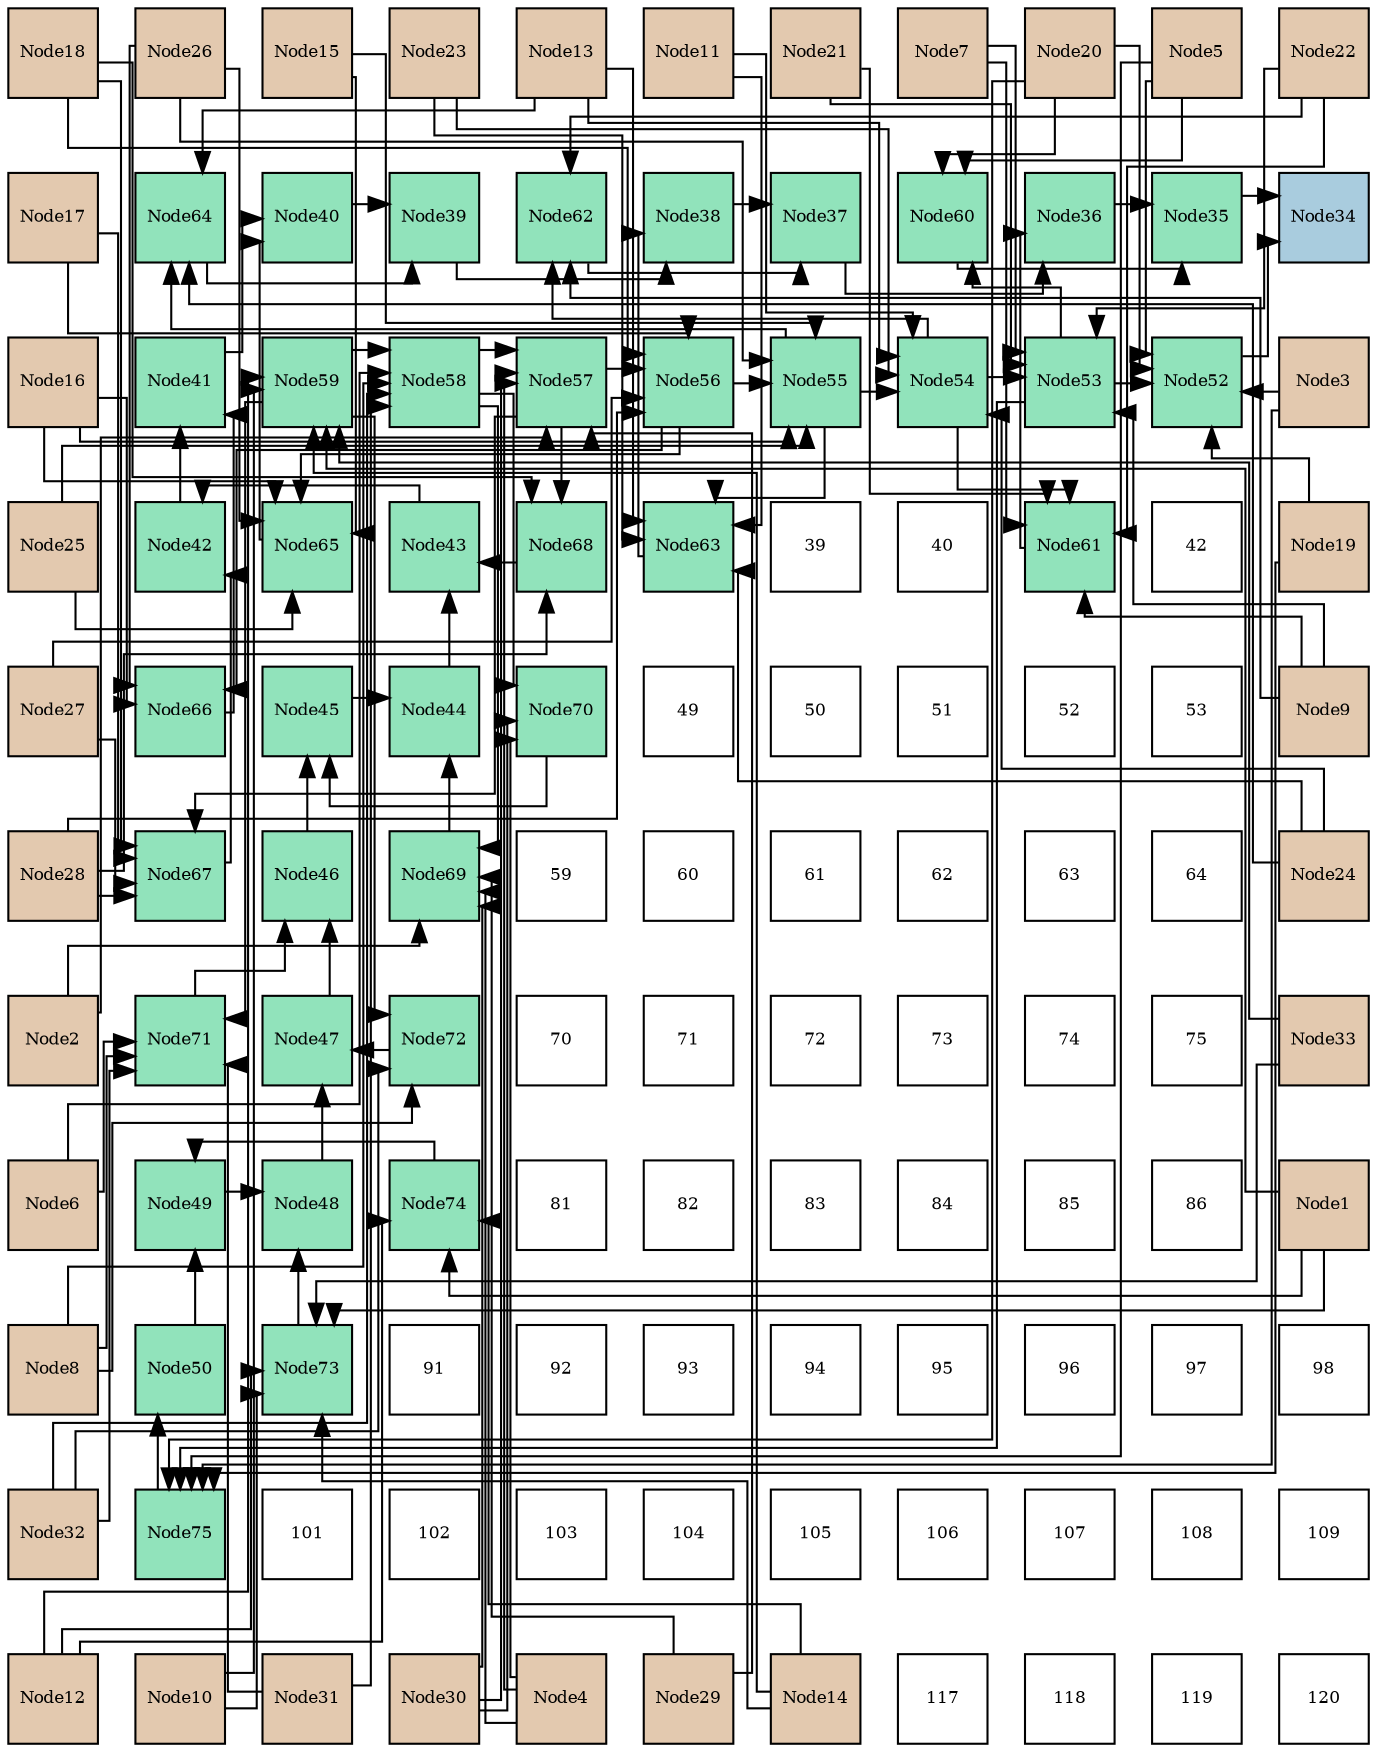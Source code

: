 digraph layout{
 rankdir=TB;
 splines=ortho;
 node [style=filled shape=square fixedsize=true width=0.6];
0[label="Node18", fontsize=8, fillcolor="#e3c9af"];
1[label="Node26", fontsize=8, fillcolor="#e3c9af"];
2[label="Node15", fontsize=8, fillcolor="#e3c9af"];
3[label="Node23", fontsize=8, fillcolor="#e3c9af"];
4[label="Node13", fontsize=8, fillcolor="#e3c9af"];
5[label="Node11", fontsize=8, fillcolor="#e3c9af"];
6[label="Node21", fontsize=8, fillcolor="#e3c9af"];
7[label="Node7", fontsize=8, fillcolor="#e3c9af"];
8[label="Node20", fontsize=8, fillcolor="#e3c9af"];
9[label="Node5", fontsize=8, fillcolor="#e3c9af"];
10[label="Node22", fontsize=8, fillcolor="#e3c9af"];
11[label="Node17", fontsize=8, fillcolor="#e3c9af"];
12[label="Node64", fontsize=8, fillcolor="#91e3bb"];
13[label="Node40", fontsize=8, fillcolor="#91e3bb"];
14[label="Node39", fontsize=8, fillcolor="#91e3bb"];
15[label="Node62", fontsize=8, fillcolor="#91e3bb"];
16[label="Node38", fontsize=8, fillcolor="#91e3bb"];
17[label="Node37", fontsize=8, fillcolor="#91e3bb"];
18[label="Node60", fontsize=8, fillcolor="#91e3bb"];
19[label="Node36", fontsize=8, fillcolor="#91e3bb"];
20[label="Node35", fontsize=8, fillcolor="#91e3bb"];
21[label="Node34", fontsize=8, fillcolor="#a9ccde"];
22[label="Node16", fontsize=8, fillcolor="#e3c9af"];
23[label="Node41", fontsize=8, fillcolor="#91e3bb"];
24[label="Node59", fontsize=8, fillcolor="#91e3bb"];
25[label="Node58", fontsize=8, fillcolor="#91e3bb"];
26[label="Node57", fontsize=8, fillcolor="#91e3bb"];
27[label="Node56", fontsize=8, fillcolor="#91e3bb"];
28[label="Node55", fontsize=8, fillcolor="#91e3bb"];
29[label="Node54", fontsize=8, fillcolor="#91e3bb"];
30[label="Node53", fontsize=8, fillcolor="#91e3bb"];
31[label="Node52", fontsize=8, fillcolor="#91e3bb"];
32[label="Node3", fontsize=8, fillcolor="#e3c9af"];
33[label="Node25", fontsize=8, fillcolor="#e3c9af"];
34[label="Node42", fontsize=8, fillcolor="#91e3bb"];
35[label="Node65", fontsize=8, fillcolor="#91e3bb"];
36[label="Node43", fontsize=8, fillcolor="#91e3bb"];
37[label="Node68", fontsize=8, fillcolor="#91e3bb"];
38[label="Node63", fontsize=8, fillcolor="#91e3bb"];
39[label="39", fontsize=8, fillcolor="#ffffff"];
40[label="40", fontsize=8, fillcolor="#ffffff"];
41[label="Node61", fontsize=8, fillcolor="#91e3bb"];
42[label="42", fontsize=8, fillcolor="#ffffff"];
43[label="Node19", fontsize=8, fillcolor="#e3c9af"];
44[label="Node27", fontsize=8, fillcolor="#e3c9af"];
45[label="Node66", fontsize=8, fillcolor="#91e3bb"];
46[label="Node45", fontsize=8, fillcolor="#91e3bb"];
47[label="Node44", fontsize=8, fillcolor="#91e3bb"];
48[label="Node70", fontsize=8, fillcolor="#91e3bb"];
49[label="49", fontsize=8, fillcolor="#ffffff"];
50[label="50", fontsize=8, fillcolor="#ffffff"];
51[label="51", fontsize=8, fillcolor="#ffffff"];
52[label="52", fontsize=8, fillcolor="#ffffff"];
53[label="53", fontsize=8, fillcolor="#ffffff"];
54[label="Node9", fontsize=8, fillcolor="#e3c9af"];
55[label="Node28", fontsize=8, fillcolor="#e3c9af"];
56[label="Node67", fontsize=8, fillcolor="#91e3bb"];
57[label="Node46", fontsize=8, fillcolor="#91e3bb"];
58[label="Node69", fontsize=8, fillcolor="#91e3bb"];
59[label="59", fontsize=8, fillcolor="#ffffff"];
60[label="60", fontsize=8, fillcolor="#ffffff"];
61[label="61", fontsize=8, fillcolor="#ffffff"];
62[label="62", fontsize=8, fillcolor="#ffffff"];
63[label="63", fontsize=8, fillcolor="#ffffff"];
64[label="64", fontsize=8, fillcolor="#ffffff"];
65[label="Node24", fontsize=8, fillcolor="#e3c9af"];
66[label="Node2", fontsize=8, fillcolor="#e3c9af"];
67[label="Node71", fontsize=8, fillcolor="#91e3bb"];
68[label="Node47", fontsize=8, fillcolor="#91e3bb"];
69[label="Node72", fontsize=8, fillcolor="#91e3bb"];
70[label="70", fontsize=8, fillcolor="#ffffff"];
71[label="71", fontsize=8, fillcolor="#ffffff"];
72[label="72", fontsize=8, fillcolor="#ffffff"];
73[label="73", fontsize=8, fillcolor="#ffffff"];
74[label="74", fontsize=8, fillcolor="#ffffff"];
75[label="75", fontsize=8, fillcolor="#ffffff"];
76[label="Node33", fontsize=8, fillcolor="#e3c9af"];
77[label="Node6", fontsize=8, fillcolor="#e3c9af"];
78[label="Node49", fontsize=8, fillcolor="#91e3bb"];
79[label="Node48", fontsize=8, fillcolor="#91e3bb"];
80[label="Node74", fontsize=8, fillcolor="#91e3bb"];
81[label="81", fontsize=8, fillcolor="#ffffff"];
82[label="82", fontsize=8, fillcolor="#ffffff"];
83[label="83", fontsize=8, fillcolor="#ffffff"];
84[label="84", fontsize=8, fillcolor="#ffffff"];
85[label="85", fontsize=8, fillcolor="#ffffff"];
86[label="86", fontsize=8, fillcolor="#ffffff"];
87[label="Node1", fontsize=8, fillcolor="#e3c9af"];
88[label="Node8", fontsize=8, fillcolor="#e3c9af"];
89[label="Node50", fontsize=8, fillcolor="#91e3bb"];
90[label="Node73", fontsize=8, fillcolor="#91e3bb"];
91[label="91", fontsize=8, fillcolor="#ffffff"];
92[label="92", fontsize=8, fillcolor="#ffffff"];
93[label="93", fontsize=8, fillcolor="#ffffff"];
94[label="94", fontsize=8, fillcolor="#ffffff"];
95[label="95", fontsize=8, fillcolor="#ffffff"];
96[label="96", fontsize=8, fillcolor="#ffffff"];
97[label="97", fontsize=8, fillcolor="#ffffff"];
98[label="98", fontsize=8, fillcolor="#ffffff"];
99[label="Node32", fontsize=8, fillcolor="#e3c9af"];
100[label="Node75", fontsize=8, fillcolor="#91e3bb"];
101[label="101", fontsize=8, fillcolor="#ffffff"];
102[label="102", fontsize=8, fillcolor="#ffffff"];
103[label="103", fontsize=8, fillcolor="#ffffff"];
104[label="104", fontsize=8, fillcolor="#ffffff"];
105[label="105", fontsize=8, fillcolor="#ffffff"];
106[label="106", fontsize=8, fillcolor="#ffffff"];
107[label="107", fontsize=8, fillcolor="#ffffff"];
108[label="108", fontsize=8, fillcolor="#ffffff"];
109[label="109", fontsize=8, fillcolor="#ffffff"];
110[label="Node12", fontsize=8, fillcolor="#e3c9af"];
111[label="Node10", fontsize=8, fillcolor="#e3c9af"];
112[label="Node31", fontsize=8, fillcolor="#e3c9af"];
113[label="Node30", fontsize=8, fillcolor="#e3c9af"];
114[label="Node4", fontsize=8, fillcolor="#e3c9af"];
115[label="Node29", fontsize=8, fillcolor="#e3c9af"];
116[label="Node14", fontsize=8, fillcolor="#e3c9af"];
117[label="117", fontsize=8, fillcolor="#ffffff"];
118[label="118", fontsize=8, fillcolor="#ffffff"];
119[label="119", fontsize=8, fillcolor="#ffffff"];
120[label="120", fontsize=8, fillcolor="#ffffff"];
edge [constraint=false, style=vis];20 -> 21;
31 -> 21;
19 -> 20;
18 -> 20;
17 -> 19;
41 -> 19;
16 -> 17;
15 -> 17;
14 -> 16;
38 -> 16;
13 -> 14;
12 -> 14;
23 -> 13;
35 -> 13;
34 -> 23;
45 -> 23;
36 -> 34;
56 -> 34;
47 -> 36;
37 -> 36;
46 -> 47;
58 -> 47;
57 -> 46;
48 -> 46;
68 -> 57;
67 -> 57;
79 -> 68;
69 -> 68;
78 -> 79;
90 -> 79;
89 -> 78;
80 -> 78;
100 -> 89;
30 -> 31;
32 -> 31;
9 -> 31;
43 -> 31;
8 -> 31;
30 -> 18;
9 -> 18;
8 -> 18;
30 -> 100;
32 -> 100;
9 -> 100;
43 -> 100;
8 -> 100;
29 -> 30;
7 -> 30;
54 -> 30;
6 -> 30;
10 -> 30;
29 -> 41;
7 -> 41;
54 -> 41;
6 -> 41;
10 -> 41;
29 -> 15;
54 -> 15;
10 -> 15;
28 -> 29;
5 -> 29;
4 -> 29;
3 -> 29;
65 -> 29;
28 -> 38;
5 -> 38;
4 -> 38;
3 -> 38;
65 -> 38;
28 -> 12;
4 -> 12;
65 -> 12;
27 -> 28;
2 -> 28;
22 -> 28;
33 -> 28;
1 -> 28;
27 -> 35;
2 -> 35;
22 -> 35;
33 -> 35;
1 -> 35;
27 -> 45;
22 -> 45;
1 -> 45;
26 -> 27;
11 -> 27;
0 -> 27;
44 -> 27;
55 -> 27;
26 -> 56;
11 -> 56;
0 -> 56;
44 -> 56;
55 -> 56;
26 -> 37;
0 -> 37;
55 -> 37;
25 -> 26;
66 -> 26;
114 -> 26;
115 -> 26;
113 -> 26;
25 -> 58;
66 -> 58;
114 -> 58;
115 -> 58;
113 -> 58;
25 -> 48;
114 -> 48;
113 -> 48;
24 -> 25;
77 -> 25;
88 -> 25;
112 -> 25;
99 -> 25;
24 -> 67;
77 -> 67;
88 -> 67;
112 -> 67;
99 -> 67;
24 -> 69;
88 -> 69;
99 -> 69;
87 -> 24;
111 -> 24;
110 -> 24;
116 -> 24;
76 -> 24;
87 -> 90;
111 -> 90;
110 -> 90;
116 -> 90;
76 -> 90;
87 -> 80;
110 -> 80;
116 -> 80;
edge [constraint=true, style=invis];
0 -> 11 -> 22 -> 33 -> 44 -> 55 -> 66 -> 77 -> 88 -> 99 -> 110;
1 -> 12 -> 23 -> 34 -> 45 -> 56 -> 67 -> 78 -> 89 -> 100 -> 111;
2 -> 13 -> 24 -> 35 -> 46 -> 57 -> 68 -> 79 -> 90 -> 101 -> 112;
3 -> 14 -> 25 -> 36 -> 47 -> 58 -> 69 -> 80 -> 91 -> 102 -> 113;
4 -> 15 -> 26 -> 37 -> 48 -> 59 -> 70 -> 81 -> 92 -> 103 -> 114;
5 -> 16 -> 27 -> 38 -> 49 -> 60 -> 71 -> 82 -> 93 -> 104 -> 115;
6 -> 17 -> 28 -> 39 -> 50 -> 61 -> 72 -> 83 -> 94 -> 105 -> 116;
7 -> 18 -> 29 -> 40 -> 51 -> 62 -> 73 -> 84 -> 95 -> 106 -> 117;
8 -> 19 -> 30 -> 41 -> 52 -> 63 -> 74 -> 85 -> 96 -> 107 -> 118;
9 -> 20 -> 31 -> 42 -> 53 -> 64 -> 75 -> 86 -> 97 -> 108 -> 119;
10 -> 21 -> 32 -> 43 -> 54 -> 65 -> 76 -> 87 -> 98 -> 109 -> 120;
rank = same {0 -> 1 -> 2 -> 3 -> 4 -> 5 -> 6 -> 7 -> 8 -> 9 -> 10};
rank = same {11 -> 12 -> 13 -> 14 -> 15 -> 16 -> 17 -> 18 -> 19 -> 20 -> 21};
rank = same {22 -> 23 -> 24 -> 25 -> 26 -> 27 -> 28 -> 29 -> 30 -> 31 -> 32};
rank = same {33 -> 34 -> 35 -> 36 -> 37 -> 38 -> 39 -> 40 -> 41 -> 42 -> 43};
rank = same {44 -> 45 -> 46 -> 47 -> 48 -> 49 -> 50 -> 51 -> 52 -> 53 -> 54};
rank = same {55 -> 56 -> 57 -> 58 -> 59 -> 60 -> 61 -> 62 -> 63 -> 64 -> 65};
rank = same {66 -> 67 -> 68 -> 69 -> 70 -> 71 -> 72 -> 73 -> 74 -> 75 -> 76};
rank = same {77 -> 78 -> 79 -> 80 -> 81 -> 82 -> 83 -> 84 -> 85 -> 86 -> 87};
rank = same {88 -> 89 -> 90 -> 91 -> 92 -> 93 -> 94 -> 95 -> 96 -> 97 -> 98};
rank = same {99 -> 100 -> 101 -> 102 -> 103 -> 104 -> 105 -> 106 -> 107 -> 108 -> 109};
rank = same {110 -> 111 -> 112 -> 113 -> 114 -> 115 -> 116 -> 117 -> 118 -> 119 -> 120};
}